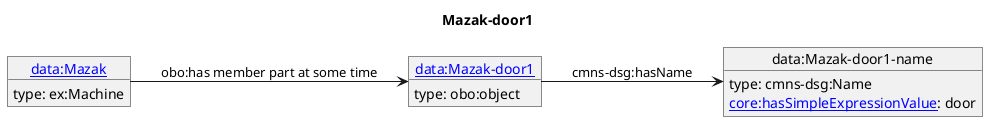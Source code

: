 @startuml
skinparam linetype polyline
left to right direction
title Mazak-door1
object "[[./Mazak-door1.html data:Mazak-door1]]" as o1 {
 type: obo:object 
}
object "data:Mazak-door1-name" as o2 {
 type: cmns-dsg:Name 
}
object "[[./Mazak.html data:Mazak]]" as o3 {
 type: ex:Machine 
}
o1 --> o2 : cmns-dsg:hasName
o2 : [[https://spec.industrialontologies.org/ontology/core/Core/hasSimpleExpressionValue core:hasSimpleExpressionValue]]: door
o3 --> o1 : obo:has member part at some time
@enduml

